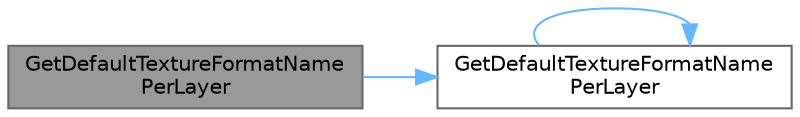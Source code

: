 digraph "GetDefaultTextureFormatNamePerLayer"
{
 // INTERACTIVE_SVG=YES
 // LATEX_PDF_SIZE
  bgcolor="transparent";
  edge [fontname=Helvetica,fontsize=10,labelfontname=Helvetica,labelfontsize=10];
  node [fontname=Helvetica,fontsize=10,shape=box,height=0.2,width=0.4];
  rankdir="LR";
  Node1 [id="Node000001",label="GetDefaultTextureFormatName\lPerLayer",height=0.2,width=0.4,color="gray40", fillcolor="grey60", style="filled", fontcolor="black",tooltip=" "];
  Node1 -> Node2 [id="edge1_Node000001_Node000002",color="steelblue1",style="solid",tooltip=" "];
  Node2 [id="Node000002",label="GetDefaultTextureFormatName\lPerLayer",height=0.2,width=0.4,color="grey40", fillcolor="white", style="filled",URL="$dd/df3/TextureResource_8h.html#a7041032eb9d506b512f88dd263cb4f59",tooltip="Gets an array of format names for each layer in the texture."];
  Node2 -> Node2 [id="edge2_Node000002_Node000002",color="steelblue1",style="solid",tooltip=" "];
}
